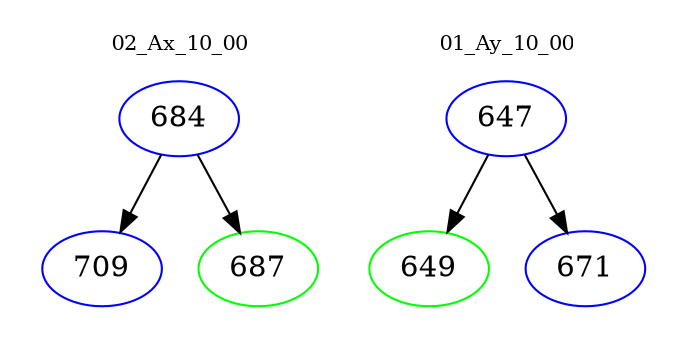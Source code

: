 digraph{
subgraph cluster_0 {
color = white
label = "02_Ax_10_00";
fontsize=10;
T0_684 [label="684", color="blue"]
T0_684 -> T0_709 [color="black"]
T0_709 [label="709", color="blue"]
T0_684 -> T0_687 [color="black"]
T0_687 [label="687", color="green"]
}
subgraph cluster_1 {
color = white
label = "01_Ay_10_00";
fontsize=10;
T1_647 [label="647", color="blue"]
T1_647 -> T1_649 [color="black"]
T1_649 [label="649", color="green"]
T1_647 -> T1_671 [color="black"]
T1_671 [label="671", color="blue"]
}
}
